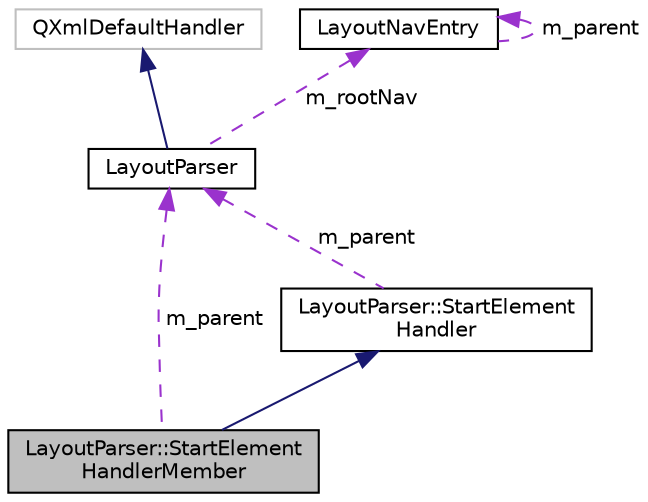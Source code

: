 digraph "LayoutParser::StartElementHandlerMember"
{
 // INTERACTIVE_SVG=YES
  edge [fontname="Helvetica",fontsize="10",labelfontname="Helvetica",labelfontsize="10"];
  node [fontname="Helvetica",fontsize="10",shape=record];
  Node2 [label="LayoutParser::StartElement\lHandlerMember",height=0.2,width=0.4,color="black", fillcolor="grey75", style="filled", fontcolor="black"];
  Node3 -> Node2 [dir="back",color="midnightblue",fontsize="10",style="solid",fontname="Helvetica"];
  Node3 [label="LayoutParser::StartElement\lHandler",height=0.2,width=0.4,color="black", fillcolor="white", style="filled",URL="$d9/dc0/class_layout_parser_1_1_start_element_handler.html"];
  Node4 -> Node3 [dir="back",color="darkorchid3",fontsize="10",style="dashed",label=" m_parent" ,fontname="Helvetica"];
  Node4 [label="LayoutParser",height=0.2,width=0.4,color="black", fillcolor="white", style="filled",URL="$d3/de9/class_layout_parser.html"];
  Node5 -> Node4 [dir="back",color="midnightblue",fontsize="10",style="solid",fontname="Helvetica"];
  Node5 [label="QXmlDefaultHandler",height=0.2,width=0.4,color="grey75", fillcolor="white", style="filled"];
  Node6 -> Node4 [dir="back",color="darkorchid3",fontsize="10",style="dashed",label=" m_rootNav" ,fontname="Helvetica"];
  Node6 [label="LayoutNavEntry",height=0.2,width=0.4,color="black", fillcolor="white", style="filled",URL="$df/de7/struct_layout_nav_entry.html",tooltip="Base class for the layout of a navigation item at the top of the HTML pages. "];
  Node6 -> Node6 [dir="back",color="darkorchid3",fontsize="10",style="dashed",label=" m_parent" ,fontname="Helvetica"];
  Node4 -> Node2 [dir="back",color="darkorchid3",fontsize="10",style="dashed",label=" m_parent" ,fontname="Helvetica"];
}
